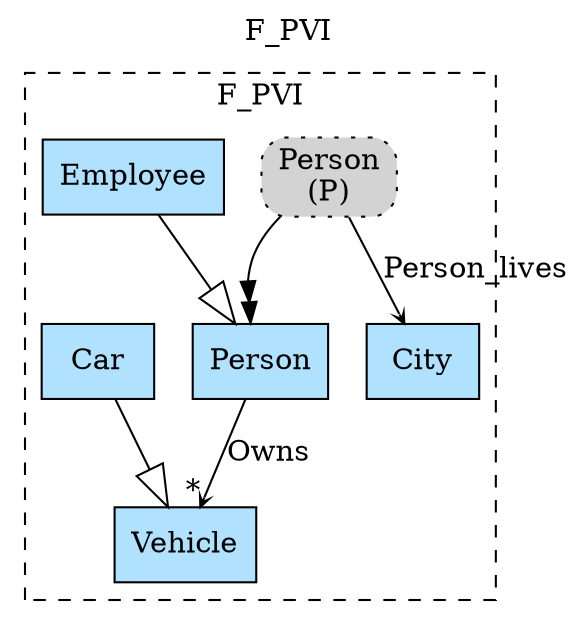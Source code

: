 digraph {graph[label=F_PVI,labelloc=tl,labelfontsize=12];
subgraph cluster_F_PVI{style=dashed;label=F_PVI;
"Person"[shape=record,fillcolor=lightskyblue1,style = filled,label="Person"];
"PPerson"[shape=box,fillcolor=lightgray,style ="rounded,filled,dotted",label=<Person<br/>(P)>];
"Employee"[shape=record,fillcolor=lightskyblue1,style = filled,label="Employee"];
"Car"[shape=record,fillcolor=lightskyblue1,style = filled,label="Car"];
"City"[shape=record,fillcolor=lightskyblue1,style = filled,label="City"];
"Vehicle"[shape=record,fillcolor=lightskyblue1,style = filled,label="Vehicle"];

"Employee"->"Person"[arrowhead=onormal,arrowsize=2.0];
"Car"->"Vehicle"[arrowhead=onormal,arrowsize=2.0];
"Person"->"Vehicle"[label="Owns",arrowhead=vee,headlabel="*",arrowsize=.5];
"PPerson"->"City"[label="Person_lives",arrowhead=vee,headlabel="",arrowsize=.5];

}
"PPerson"->"Person"[arrowhead=normalnormal];
}